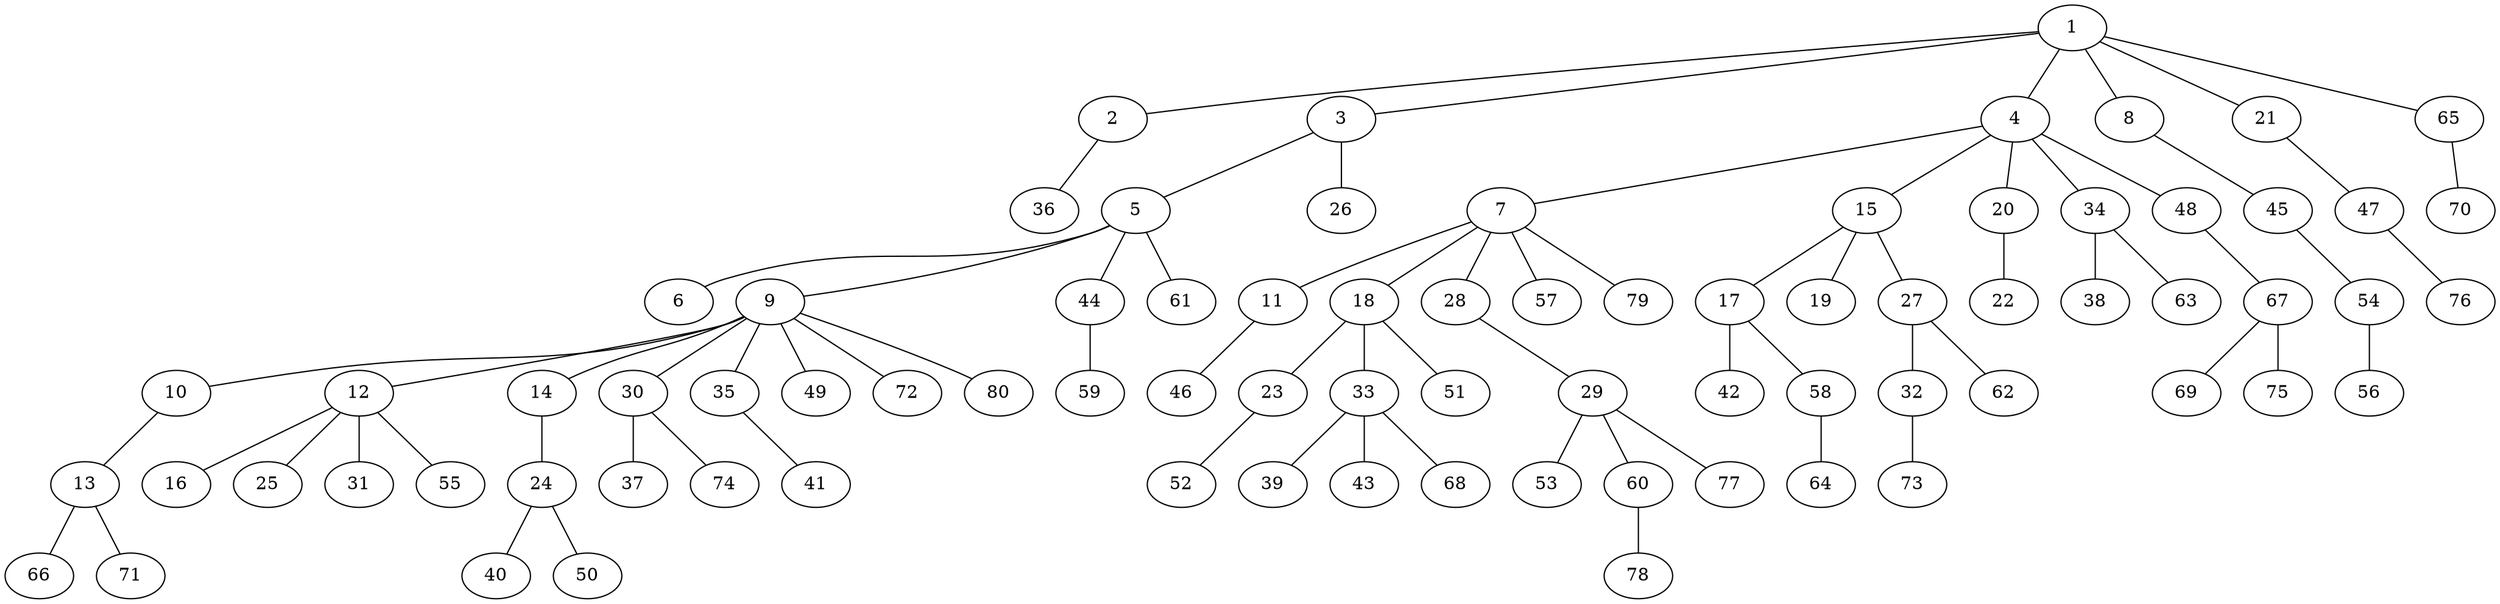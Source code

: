 graph graphname {1--2
1--3
1--4
1--8
1--21
1--65
2--36
3--5
3--26
4--7
4--15
4--20
4--34
4--48
5--6
5--9
5--44
5--61
7--11
7--18
7--28
7--57
7--79
8--45
9--10
9--12
9--14
9--30
9--35
9--49
9--72
9--80
10--13
11--46
12--16
12--25
12--31
12--55
13--66
13--71
14--24
15--17
15--19
15--27
17--42
17--58
18--23
18--33
18--51
20--22
21--47
23--52
24--40
24--50
27--32
27--62
28--29
29--53
29--60
29--77
30--37
30--74
32--73
33--39
33--43
33--68
34--38
34--63
35--41
44--59
45--54
47--76
48--67
54--56
58--64
60--78
65--70
67--69
67--75
}